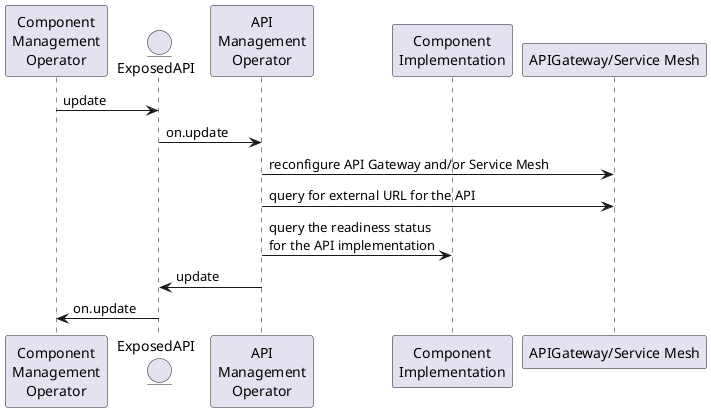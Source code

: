 @startuml

participant "Component\nManagement\nOperator" as ComponentOperator
entity ExposedAPI
participant "API\nManagement\nOperator" as APIExposureOperator
participant "Component\nImplementation" as Component
participant "APIGateway/Service Mesh" as APIGateway

ComponentOperator -> ExposedAPI: update
ExposedAPI -> APIExposureOperator: on.update 
APIExposureOperator -> APIGateway : reconfigure API Gateway and/or Service Mesh
APIExposureOperator -> APIGateway : query for external URL for the API
APIExposureOperator -> Component : query the readiness status\nfor the API implementation
ExposedAPI <- APIExposureOperator: update
ComponentOperator <- ExposedAPI: on.update

@enduml